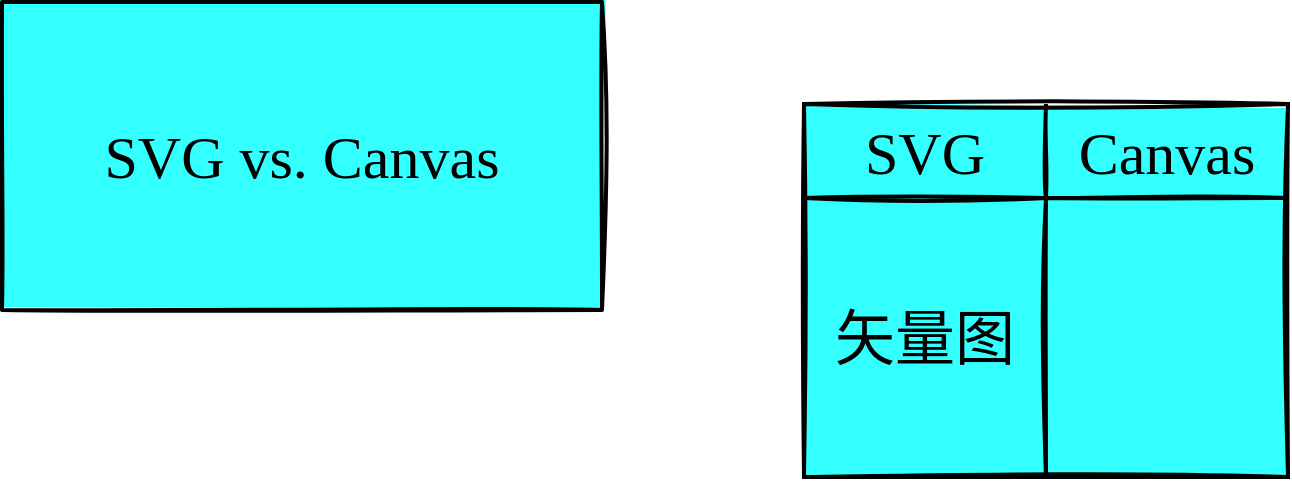 <mxfile version="15.5.4" type="github"><diagram id="NL1nSnW2SovZrl0Mn1Hi" name="第 1 页"><mxGraphModel dx="1097" dy="771" grid="0" gridSize="10" guides="1" tooltips="1" connect="1" arrows="1" fold="1" page="1" pageScale="1" pageWidth="850" pageHeight="1100" math="0" shadow="0"><root><mxCell id="0"/><mxCell id="1" parent="0"/><mxCell id="DhamOr9dQr7O6nqoKFNn-2" value="&lt;font face=&quot;Comic Sans MS&quot; style=&quot;font-size: 30px&quot;&gt;SVG vs. Canvas&lt;/font&gt;" style="rounded=0;whiteSpace=wrap;html=1;strokeWidth=2;fillWeight=4;hachureGap=8;hachureAngle=45;fillColor=#33FFFF;sketch=1;glass=0;fillStyle=solid;" parent="1" vertex="1"><mxGeometry x="12" y="17" width="300" height="154" as="geometry"/></mxCell><mxCell id="SNvUKGDvpvS-lbsM3UuX-19" value="" style="shape=table;startSize=0;container=1;collapsible=0;childLayout=tableLayout;rounded=0;glass=0;sketch=1;fillWeight=4;hachureGap=8;hachureAngle=45;fillStyle=solid;fontFamily=Comic Sans MS;fontSize=30;strokeWidth=2;fillColor=#33FFFF;html=1;" vertex="1" parent="1"><mxGeometry x="413" y="68" width="242" height="186.5" as="geometry"/></mxCell><mxCell id="SNvUKGDvpvS-lbsM3UuX-20" value="" style="shape=partialRectangle;collapsible=0;dropTarget=0;pointerEvents=0;fillColor=none;top=0;left=0;bottom=0;right=0;points=[[0,0.5],[1,0.5]];portConstraint=eastwest;rounded=0;glass=0;sketch=1;fillWeight=4;hachureGap=8;hachureAngle=45;fillStyle=solid;fontFamily=Comic Sans MS;fontSize=30;strokeWidth=2;html=1;" vertex="1" parent="SNvUKGDvpvS-lbsM3UuX-19"><mxGeometry width="242" height="47" as="geometry"/></mxCell><mxCell id="SNvUKGDvpvS-lbsM3UuX-21" value="SVG" style="shape=partialRectangle;html=1;whiteSpace=wrap;connectable=0;overflow=hidden;fillColor=none;top=0;left=0;bottom=0;right=0;pointerEvents=1;rounded=0;glass=0;sketch=1;fillWeight=4;hachureGap=8;hachureAngle=45;fillStyle=solid;fontFamily=Comic Sans MS;fontSize=30;strokeWidth=2;" vertex="1" parent="SNvUKGDvpvS-lbsM3UuX-20"><mxGeometry width="121" height="47" as="geometry"><mxRectangle width="121" height="47" as="alternateBounds"/></mxGeometry></mxCell><mxCell id="SNvUKGDvpvS-lbsM3UuX-22" value="Canvas" style="shape=partialRectangle;html=1;whiteSpace=wrap;connectable=0;overflow=hidden;fillColor=none;top=0;left=0;bottom=0;right=0;pointerEvents=1;rounded=0;glass=0;sketch=1;fillWeight=4;hachureGap=8;hachureAngle=45;fillStyle=solid;fontFamily=Comic Sans MS;fontSize=30;strokeWidth=2;" vertex="1" parent="SNvUKGDvpvS-lbsM3UuX-20"><mxGeometry x="121" width="121" height="47" as="geometry"><mxRectangle width="121" height="47" as="alternateBounds"/></mxGeometry></mxCell><mxCell id="SNvUKGDvpvS-lbsM3UuX-23" value="" style="shape=partialRectangle;collapsible=0;dropTarget=0;pointerEvents=0;fillColor=none;top=0;left=0;bottom=0;right=0;points=[[0,0.5],[1,0.5]];portConstraint=eastwest;rounded=0;glass=0;sketch=1;fillWeight=4;hachureGap=8;hachureAngle=45;fillStyle=solid;fontFamily=Comic Sans MS;fontSize=30;strokeWidth=2;html=1;" vertex="1" parent="SNvUKGDvpvS-lbsM3UuX-19"><mxGeometry y="47" width="242" height="140" as="geometry"/></mxCell><mxCell id="SNvUKGDvpvS-lbsM3UuX-24" value="矢量图" style="shape=partialRectangle;html=1;whiteSpace=wrap;connectable=0;overflow=hidden;fillColor=none;top=0;left=0;bottom=0;right=0;pointerEvents=1;rounded=0;glass=0;sketch=1;fillWeight=4;hachureGap=8;hachureAngle=45;fillStyle=solid;fontFamily=Comic Sans MS;fontSize=30;strokeWidth=2;" vertex="1" parent="SNvUKGDvpvS-lbsM3UuX-23"><mxGeometry width="121" height="140" as="geometry"><mxRectangle width="121" height="140" as="alternateBounds"/></mxGeometry></mxCell><mxCell id="SNvUKGDvpvS-lbsM3UuX-25" value="" style="shape=partialRectangle;html=1;whiteSpace=wrap;connectable=0;overflow=hidden;fillColor=none;top=0;left=0;bottom=0;right=0;pointerEvents=1;rounded=0;glass=0;sketch=1;fillWeight=4;hachureGap=8;hachureAngle=45;fillStyle=solid;fontFamily=Comic Sans MS;fontSize=30;strokeWidth=2;" vertex="1" parent="SNvUKGDvpvS-lbsM3UuX-23"><mxGeometry x="121" width="121" height="140" as="geometry"><mxRectangle width="121" height="140" as="alternateBounds"/></mxGeometry></mxCell></root></mxGraphModel></diagram></mxfile>